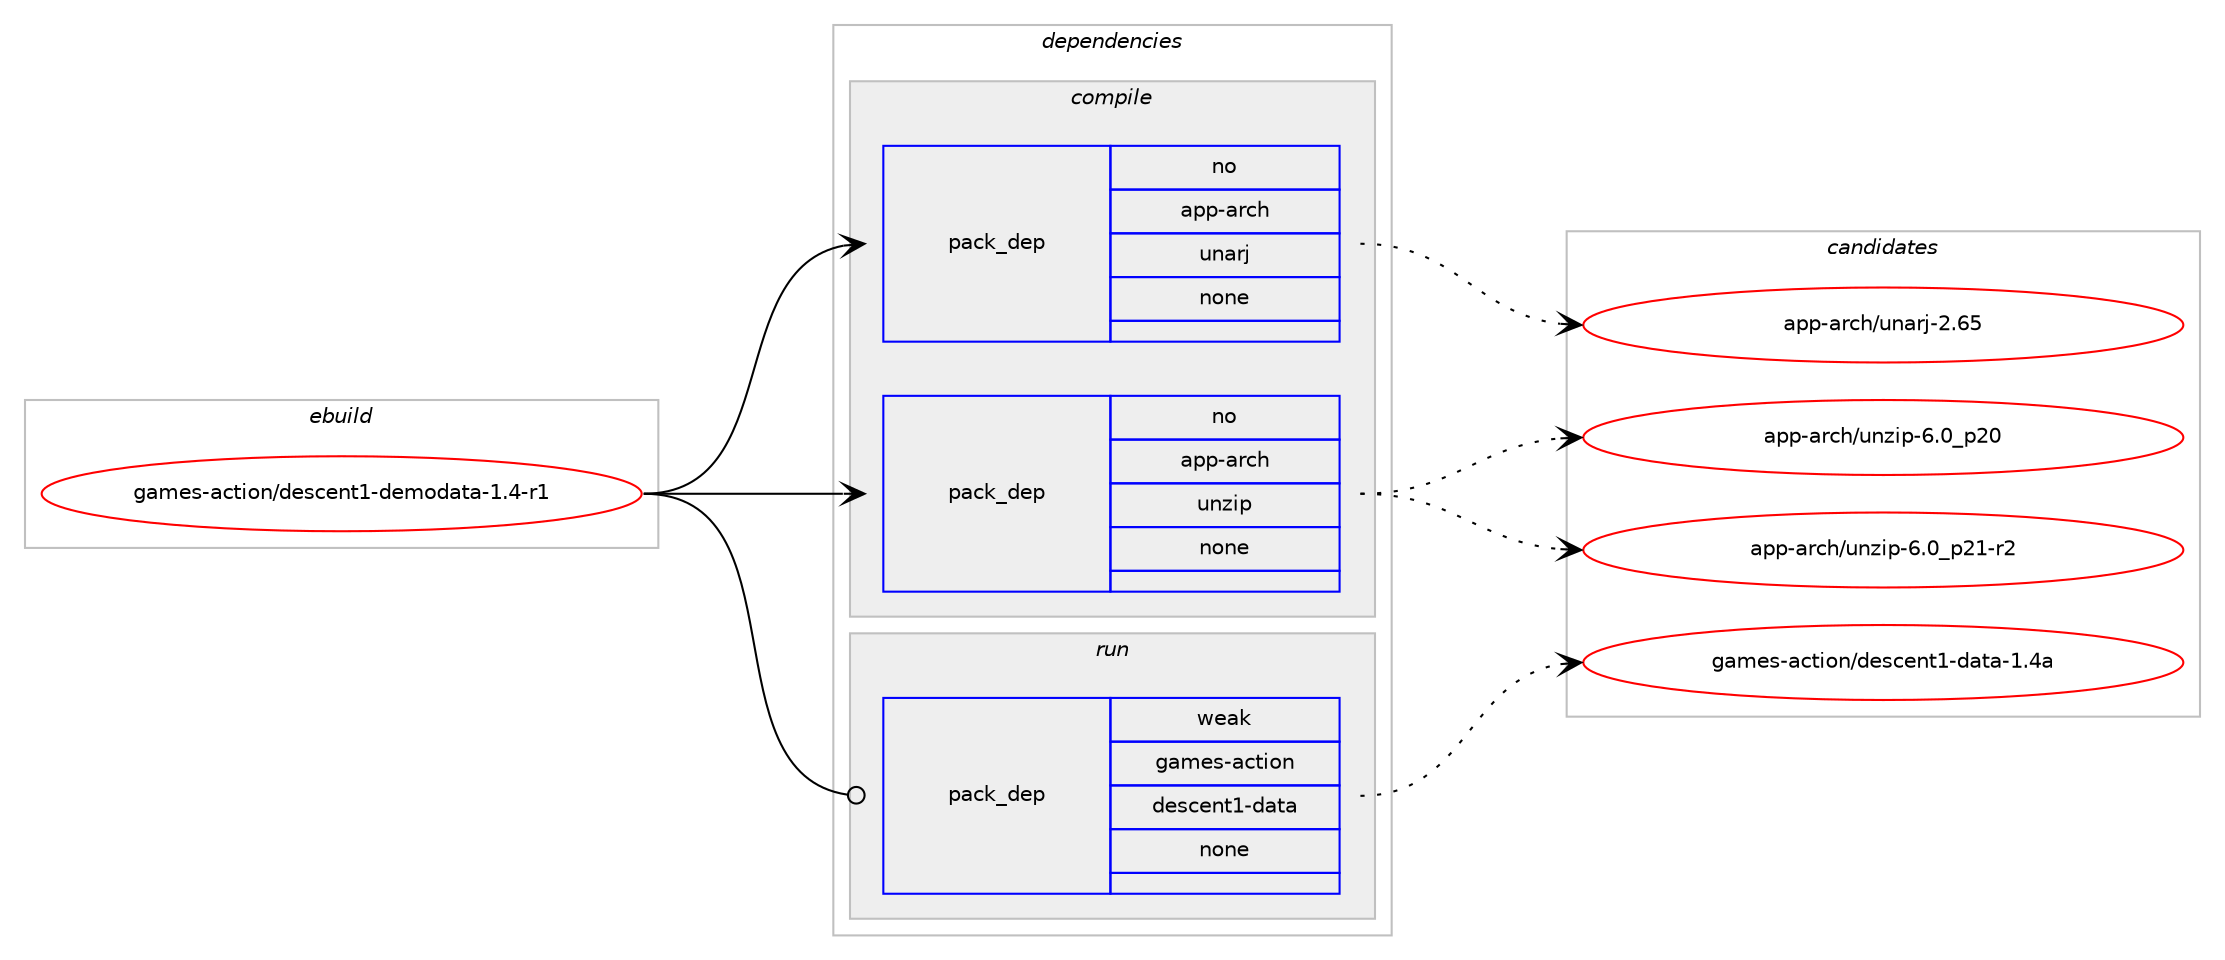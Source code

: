 digraph prolog {

# *************
# Graph options
# *************

newrank=true;
concentrate=true;
compound=true;
graph [rankdir=LR,fontname=Helvetica,fontsize=10,ranksep=1.5];#, ranksep=2.5, nodesep=0.2];
edge  [arrowhead=vee];
node  [fontname=Helvetica,fontsize=10];

# **********
# The ebuild
# **********

subgraph cluster_leftcol {
color=gray;
rank=same;
label=<<i>ebuild</i>>;
id [label="games-action/descent1-demodata-1.4-r1", color=red, width=4, href="../games-action/descent1-demodata-1.4-r1.svg"];
}

# ****************
# The dependencies
# ****************

subgraph cluster_midcol {
color=gray;
label=<<i>dependencies</i>>;
subgraph cluster_compile {
fillcolor="#eeeeee";
style=filled;
label=<<i>compile</i>>;
subgraph pack4668 {
dependency6114 [label=<<TABLE BORDER="0" CELLBORDER="1" CELLSPACING="0" CELLPADDING="4" WIDTH="220"><TR><TD ROWSPAN="6" CELLPADDING="30">pack_dep</TD></TR><TR><TD WIDTH="110">no</TD></TR><TR><TD>app-arch</TD></TR><TR><TD>unarj</TD></TR><TR><TD>none</TD></TR><TR><TD></TD></TR></TABLE>>, shape=none, color=blue];
}
id:e -> dependency6114:w [weight=20,style="solid",arrowhead="vee"];
subgraph pack4669 {
dependency6115 [label=<<TABLE BORDER="0" CELLBORDER="1" CELLSPACING="0" CELLPADDING="4" WIDTH="220"><TR><TD ROWSPAN="6" CELLPADDING="30">pack_dep</TD></TR><TR><TD WIDTH="110">no</TD></TR><TR><TD>app-arch</TD></TR><TR><TD>unzip</TD></TR><TR><TD>none</TD></TR><TR><TD></TD></TR></TABLE>>, shape=none, color=blue];
}
id:e -> dependency6115:w [weight=20,style="solid",arrowhead="vee"];
}
subgraph cluster_compileandrun {
fillcolor="#eeeeee";
style=filled;
label=<<i>compile and run</i>>;
}
subgraph cluster_run {
fillcolor="#eeeeee";
style=filled;
label=<<i>run</i>>;
subgraph pack4670 {
dependency6116 [label=<<TABLE BORDER="0" CELLBORDER="1" CELLSPACING="0" CELLPADDING="4" WIDTH="220"><TR><TD ROWSPAN="6" CELLPADDING="30">pack_dep</TD></TR><TR><TD WIDTH="110">weak</TD></TR><TR><TD>games-action</TD></TR><TR><TD>descent1-data</TD></TR><TR><TD>none</TD></TR><TR><TD></TD></TR></TABLE>>, shape=none, color=blue];
}
id:e -> dependency6116:w [weight=20,style="solid",arrowhead="odot"];
}
}

# **************
# The candidates
# **************

subgraph cluster_choices {
rank=same;
color=gray;
label=<<i>candidates</i>>;

subgraph choice4668 {
color=black;
nodesep=1;
choice9711211245971149910447117110971141064550465453 [label="app-arch/unarj-2.65", color=red, width=4,href="../app-arch/unarj-2.65.svg"];
dependency6114:e -> choice9711211245971149910447117110971141064550465453:w [style=dotted,weight="100"];
}
subgraph choice4669 {
color=black;
nodesep=1;
choice971121124597114991044711711012210511245544648951125048 [label="app-arch/unzip-6.0_p20", color=red, width=4,href="../app-arch/unzip-6.0_p20.svg"];
choice9711211245971149910447117110122105112455446489511250494511450 [label="app-arch/unzip-6.0_p21-r2", color=red, width=4,href="../app-arch/unzip-6.0_p21-r2.svg"];
dependency6115:e -> choice971121124597114991044711711012210511245544648951125048:w [style=dotted,weight="100"];
dependency6115:e -> choice9711211245971149910447117110122105112455446489511250494511450:w [style=dotted,weight="100"];
}
subgraph choice4670 {
color=black;
nodesep=1;
choice103971091011154597991161051111104710010111599101110116494510097116974549465297 [label="games-action/descent1-data-1.4a", color=red, width=4,href="../games-action/descent1-data-1.4a.svg"];
dependency6116:e -> choice103971091011154597991161051111104710010111599101110116494510097116974549465297:w [style=dotted,weight="100"];
}
}

}
